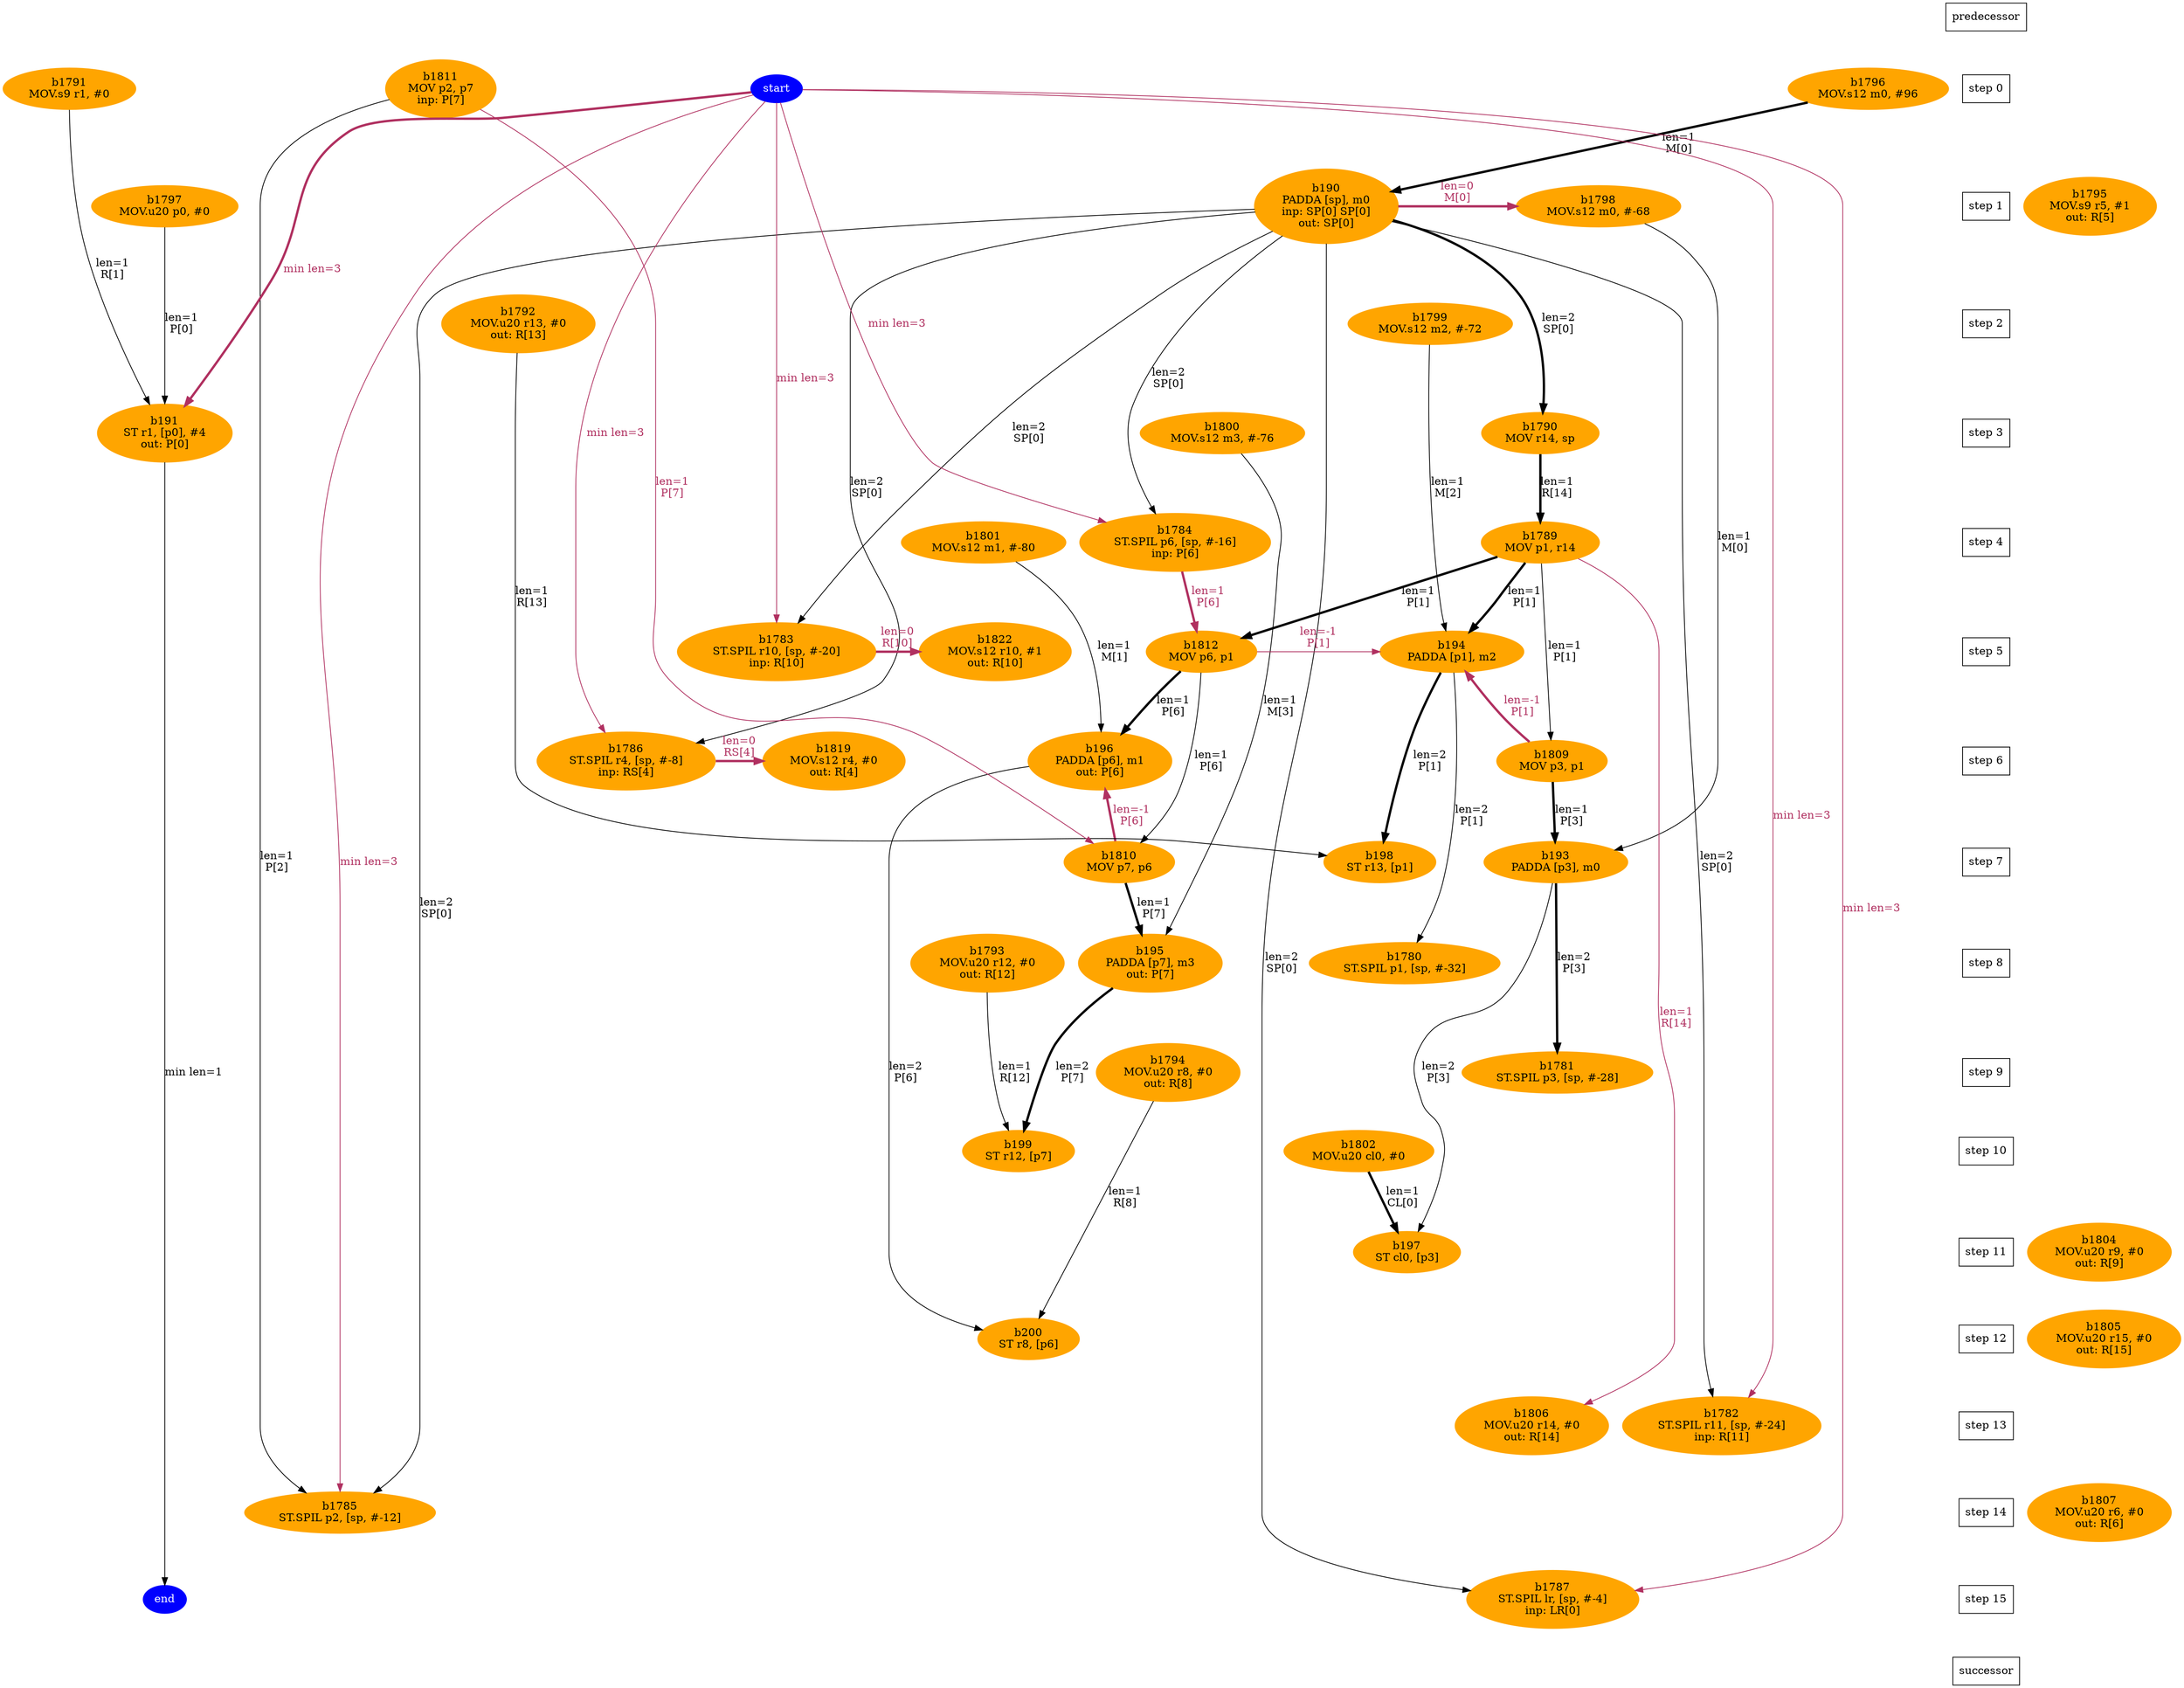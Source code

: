 digraph N {
 b190[color=orange,fontcolor=black,style=filled,label="b190\nPADDA [sp], m0\ninp: SP[0] SP[0]\nout: SP[0]"];  {rank=same; S1;  b190;}
 b191[color=orange,fontcolor=black,style=filled,label="b191\nST r1, [p0], #4\nout: P[0]"];  {rank=same; S3;  b191;}
 b193[color=orange,fontcolor=black,style=filled,label="b193\nPADDA [p3], m0"];  {rank=same; S7;  b193;}
 b194[color=orange,fontcolor=black,style=filled,label="b194\nPADDA [p1], m2"];  {rank=same; S5;  b194;}
 b195[color=orange,fontcolor=black,style=filled,label="b195\nPADDA [p7], m3\nout: P[7]"];  {rank=same; S8;  b195;}
 b196[color=orange,fontcolor=black,style=filled,label="b196\nPADDA [p6], m1\nout: P[6]"];  {rank=same; S6;  b196;}
 b197[color=orange,fontcolor=black,style=filled,label="b197\nST cl0, [p3]"];  {rank=same; S11;  b197;}
 b198[color=orange,fontcolor=black,style=filled,label="b198\nST r13, [p1]"];  {rank=same; S7;  b198;}
 b199[color=orange,fontcolor=black,style=filled,label="b199\nST r12, [p7]"];  {rank=same; S10;  b199;}
 b200[color=orange,fontcolor=black,style=filled,label="b200\nST r8, [p6]"];  {rank=same; S12;  b200;}
 b1790[color=orange,fontcolor=black,style=filled,label="b1790\nMOV r14, sp"];  {rank=same; S3;  b1790;}
 b1791[color=orange,fontcolor=black,style=filled,label="b1791\nMOV.s9 r1, #0"];  {rank=same; S0;  b1791;}
 b1792[color=orange,fontcolor=black,style=filled,label="b1792\nMOV.u20 r13, #0\nout: R[13]"];  {rank=same; S2;  b1792;}
 b1793[color=orange,fontcolor=black,style=filled,label="b1793\nMOV.u20 r12, #0\nout: R[12]"];  {rank=same; S8;  b1793;}
 b1794[color=orange,fontcolor=black,style=filled,label="b1794\nMOV.u20 r8, #0\nout: R[8]"];  {rank=same; S9;  b1794;}
 b1795[color=orange,fontcolor=black,style=filled,label="b1795\nMOV.s9 r5, #1\nout: R[5]"];  {rank=same; S1;  b1795;}
 b1796[color=orange,fontcolor=black,style=filled,label="b1796\nMOV.s12 m0, #96"];  {rank=same; S0;  b1796;}
 b1797[color=orange,fontcolor=black,style=filled,label="b1797\nMOV.u20 p0, #0"];  {rank=same; S1;  b1797;}
 b1798[color=orange,fontcolor=black,style=filled,label="b1798\nMOV.s12 m0, #-68"];  {rank=same; S1;  b1798;}
 b1799[color=orange,fontcolor=black,style=filled,label="b1799\nMOV.s12 m2, #-72"];  {rank=same; S2;  b1799;}
 b1800[color=orange,fontcolor=black,style=filled,label="b1800\nMOV.s12 m3, #-76"];  {rank=same; S3;  b1800;}
 b1801[color=orange,fontcolor=black,style=filled,label="b1801\nMOV.s12 m1, #-80"];  {rank=same; S4;  b1801;}
 b1802[color=orange,fontcolor=black,style=filled,label="b1802\nMOV.u20 cl0, #0"];  {rank=same; S10;  b1802;}
 b1804[color=orange,fontcolor=black,style=filled,label="b1804\nMOV.u20 r9, #0\nout: R[9]"];  {rank=same; S11;  b1804;}
 b1805[color=orange,fontcolor=black,style=filled,label="b1805\nMOV.u20 r15, #0\nout: R[15]"];  {rank=same; S12;  b1805;}
 b1806[color=orange,fontcolor=black,style=filled,label="b1806\nMOV.u20 r14, #0\nout: R[14]"];  {rank=same; S13;  b1806;}
 b1807[color=orange,fontcolor=black,style=filled,label="b1807\nMOV.u20 r6, #0\nout: R[6]"];  {rank=same; S14;  b1807;}
 b1780[color=orange,fontcolor=black,style=filled,label="b1780\nST.SPIL p1, [sp, #-32]"];  {rank=same; S8;  b1780;}
 b1781[color=orange,fontcolor=black,style=filled,label="b1781\nST.SPIL p3, [sp, #-28]"];  {rank=same; S9;  b1781;}
 b1782[color=orange,fontcolor=black,style=filled,label="b1782\nST.SPIL r11, [sp, #-24]\ninp: R[11]"];  {rank=same; S13;  b1782;}
 b1783[color=orange,fontcolor=black,style=filled,label="b1783\nST.SPIL r10, [sp, #-20]\ninp: R[10]"];  {rank=same; S5;  b1783;}
 b1784[color=orange,fontcolor=black,style=filled,label="b1784\nST.SPIL p6, [sp, #-16]\ninp: P[6]"];  {rank=same; S4;  b1784;}
 b1785[color=orange,fontcolor=black,style=filled,label="b1785\nST.SPIL p2, [sp, #-12]"];  {rank=same; S14;  b1785;}
 b1786[color=orange,fontcolor=black,style=filled,label="b1786\nST.SPIL r4, [sp, #-8]\ninp: RS[4]"];  {rank=same; S6;  b1786;}
 b1787[color=orange,fontcolor=black,style=filled,label="b1787\nST.SPIL lr, [sp, #-4]\ninp: LR[0]"];  {rank=same; S15;  b1787;}
 b1789[color=orange,fontcolor=black,style=filled,label="b1789\nMOV p1, r14"];  {rank=same; S4;  b1789;}
 b1809[color=orange,fontcolor=black,style=filled,label="b1809\nMOV p3, p1"];  {rank=same; S6;  b1809;}
 b1810[color=orange,fontcolor=black,style=filled,label="b1810\nMOV p7, p6"];  {rank=same; S7;  b1810;}
 b1811[color=orange,fontcolor=black,style=filled,label="b1811\nMOV p2, p7\ninp: P[7]"];  {rank=same; S0;  b1811;}
 b1812[color=orange,fontcolor=black,style=filled,label="b1812\nMOV p6, p1"];  {rank=same; S5;  b1812;}
 b1819[color=orange,fontcolor=black,style=filled,label="b1819\nMOV.s12 r4, #0\nout: R[4]"];  {rank=same; S6;  b1819;}
 b1822[color=orange,fontcolor=black,style=filled,label="b1822\nMOV.s12 r10, #1\nout: R[10]"];  {rank=same; S5;  b1822;}
 start [color=blue,fontcolor=white,style=filled,label="start"];  {rank=same; S0;  start;}
 end [color=blue,fontcolor=white,style=filled,label="end"];  {rank=same; S15;  end;}
   b190 -> b1798 [color=maroon,fontcolor=maroon,penwidth=3,label="len=0\nM[0]",weight=1000];
   b190 -> b1787 [color=black,fontcolor=black,label="len=2\nSP[0]",weight=1000];
   b190 -> b1786 [color=black,fontcolor=black,label="len=2\nSP[0]",weight=1000];
   b190 -> b1785 [color=black,fontcolor=black,label="len=2\nSP[0]",weight=1000];
   b190 -> b1784 [color=black,fontcolor=black,label="len=2\nSP[0]",weight=1000];
   b190 -> b1783 [color=black,fontcolor=black,label="len=2\nSP[0]",weight=1000];
   b190 -> b1782 [color=black,fontcolor=black,label="len=2\nSP[0]",weight=1000];
   b190 -> b1790 [color=black,fontcolor=black,penwidth=3,label="len=2\nSP[0]",weight=1000];
   b191 -> end [color=black,fontcolor=black,label="min len=1",weight=1000];
   b193 -> b1781 [color=black,fontcolor=black,penwidth=3,label="len=2\nP[3]",weight=1000];
   b193 -> b197 [color=black,fontcolor=black,label="len=2\nP[3]",weight=1000];
   b194 -> b1780 [color=black,fontcolor=black,label="len=2\nP[1]",weight=1000];
   b194 -> b198 [color=black,fontcolor=black,penwidth=3,label="len=2\nP[1]",weight=1000];
   b195 -> b199 [color=black,fontcolor=black,penwidth=3,label="len=2\nP[7]",weight=1000];
   b196 -> b200 [color=black,fontcolor=black,label="len=2\nP[6]",weight=1000];
   b1790 -> b1789 [color=black,fontcolor=black,penwidth=3,label="len=1\nR[14]",weight=1000];
   b1791 -> b191 [color=black,fontcolor=black,label="len=1\nR[1]",weight=1000];
   b1792 -> b198 [color=black,fontcolor=black,label="len=1\nR[13]",weight=1000];
   b1793 -> b199 [color=black,fontcolor=black,label="len=1\nR[12]",weight=1000];
   b1794 -> b200 [color=black,fontcolor=black,label="len=1\nR[8]",weight=1000];
   b1796 -> b190 [color=black,fontcolor=black,penwidth=3,label="len=1\nM[0]",weight=1000];
   b1797 -> b191 [color=black,fontcolor=black,label="len=1\nP[0]",weight=1000];
   b1798 -> b193 [color=black,fontcolor=black,label="len=1\nM[0]",weight=1000];
   b1799 -> b194 [color=black,fontcolor=black,label="len=1\nM[2]",weight=1000];
   b1800 -> b195 [color=black,fontcolor=black,label="len=1\nM[3]",weight=1000];
   b1801 -> b196 [color=black,fontcolor=black,label="len=1\nM[1]",weight=1000];
   b1802 -> b197 [color=black,fontcolor=black,penwidth=3,label="len=1\nCL[0]",weight=1000];
   b1783 -> b1822 [color=maroon,fontcolor=maroon,penwidth=3,label="len=0\nR[10]",weight=1000];
   b1784 -> b1812 [color=maroon,fontcolor=maroon,penwidth=3,label="len=1\nP[6]",weight=1000];
   b1786 -> b1819 [color=maroon,fontcolor=maroon,penwidth=3,label="len=0\nRS[4]",weight=1000];
   b1789 -> b1806 [color=maroon,fontcolor=maroon,label="len=1\nR[14]",weight=1000];
   b1789 -> b1812 [color=black,fontcolor=black,penwidth=3,label="len=1\nP[1]",weight=1000];
   b1789 -> b1809 [color=black,fontcolor=black,label="len=1\nP[1]",weight=1000];
   b1789 -> b194 [color=black,fontcolor=black,penwidth=3,label="len=1\nP[1]",weight=1000];
   b194 -> b1809 [color=maroon,fontcolor=maroon,penwidth=3,label="len=-1\nP[1]",weight=1000,dir=back];
   b1809 -> b193 [color=black,fontcolor=black,penwidth=3,label="len=1\nP[3]",weight=1000];
   b196 -> b1810 [color=maroon,fontcolor=maroon,penwidth=3,label="len=-1\nP[6]",weight=1000,dir=back];
   b1810 -> b195 [color=black,fontcolor=black,penwidth=3,label="len=1\nP[7]",weight=1000];
   b1811 -> b1810 [color=maroon,fontcolor=maroon,label="len=1\nP[7]",weight=1000];
   b1811 -> b1785 [color=black,fontcolor=black,label="len=1\nP[2]",weight=1000];
   b1812 -> b194 [color=maroon,fontcolor=maroon,label="len=-1\nP[1]",weight=1000];
   b1812 -> b1810 [color=black,fontcolor=black,label="len=1\nP[6]",weight=1000];
   b1812 -> b196 [color=black,fontcolor=black,penwidth=3,label="len=1\nP[6]",weight=1000];
   start -> b191 [color=maroon,fontcolor=maroon,penwidth=3,label="min len=3",weight=1000];
   start -> b1782 [color=maroon,fontcolor=maroon,label="min len=3",weight=1000];
   start -> b1783 [color=maroon,fontcolor=maroon,label="min len=3",weight=1000];
   start -> b1784 [color=maroon,fontcolor=maroon,label="min len=3",weight=1000];
   start -> b1785 [color=maroon,fontcolor=maroon,label="min len=3",weight=1000];
   start -> b1786 [color=maroon,fontcolor=maroon,label="min len=3",weight=1000];
   start -> b1787 [color=maroon,fontcolor=maroon,label="min len=3",weight=1000];
  Sm1 [label="predecessor",shape=box];
  S0 [label="step 0",shape=box];
  Sm1 -> S0[style=invis,weight=9000];
  S1 [label="step 1",shape=box];
  S0 -> S1[style=invis,weight=9000];
  S2 [label="step 2",shape=box];
  S1 -> S2[style=invis,weight=9000];
  S3 [label="step 3",shape=box];
  S2 -> S3[style=invis,weight=9000];
  S4 [label="step 4",shape=box];
  S3 -> S4[style=invis,weight=9000];
  S5 [label="step 5",shape=box];
  S4 -> S5[style=invis,weight=9000];
  S6 [label="step 6",shape=box];
  S5 -> S6[style=invis,weight=9000];
  S7 [label="step 7",shape=box];
  S6 -> S7[style=invis,weight=9000];
  S8 [label="step 8",shape=box];
  S7 -> S8[style=invis,weight=9000];
  S9 [label="step 9",shape=box];
  S8 -> S9[style=invis,weight=9000];
  S10 [label="step 10",shape=box];
  S9 -> S10[style=invis,weight=9000];
  S11 [label="step 11",shape=box];
  S10 -> S11[style=invis,weight=9000];
  S12 [label="step 12",shape=box];
  S11 -> S12[style=invis,weight=9000];
  S13 [label="step 13",shape=box];
  S12 -> S13[style=invis,weight=9000];
  S14 [label="step 14",shape=box];
  S13 -> S14[style=invis,weight=9000];
  S15 [label="step 15",shape=box];
  S14 -> S15[style=invis,weight=9000];
  S16 [label="successor",shape=box];
  S15 -> S16[style=invis,weight=9000];
}
